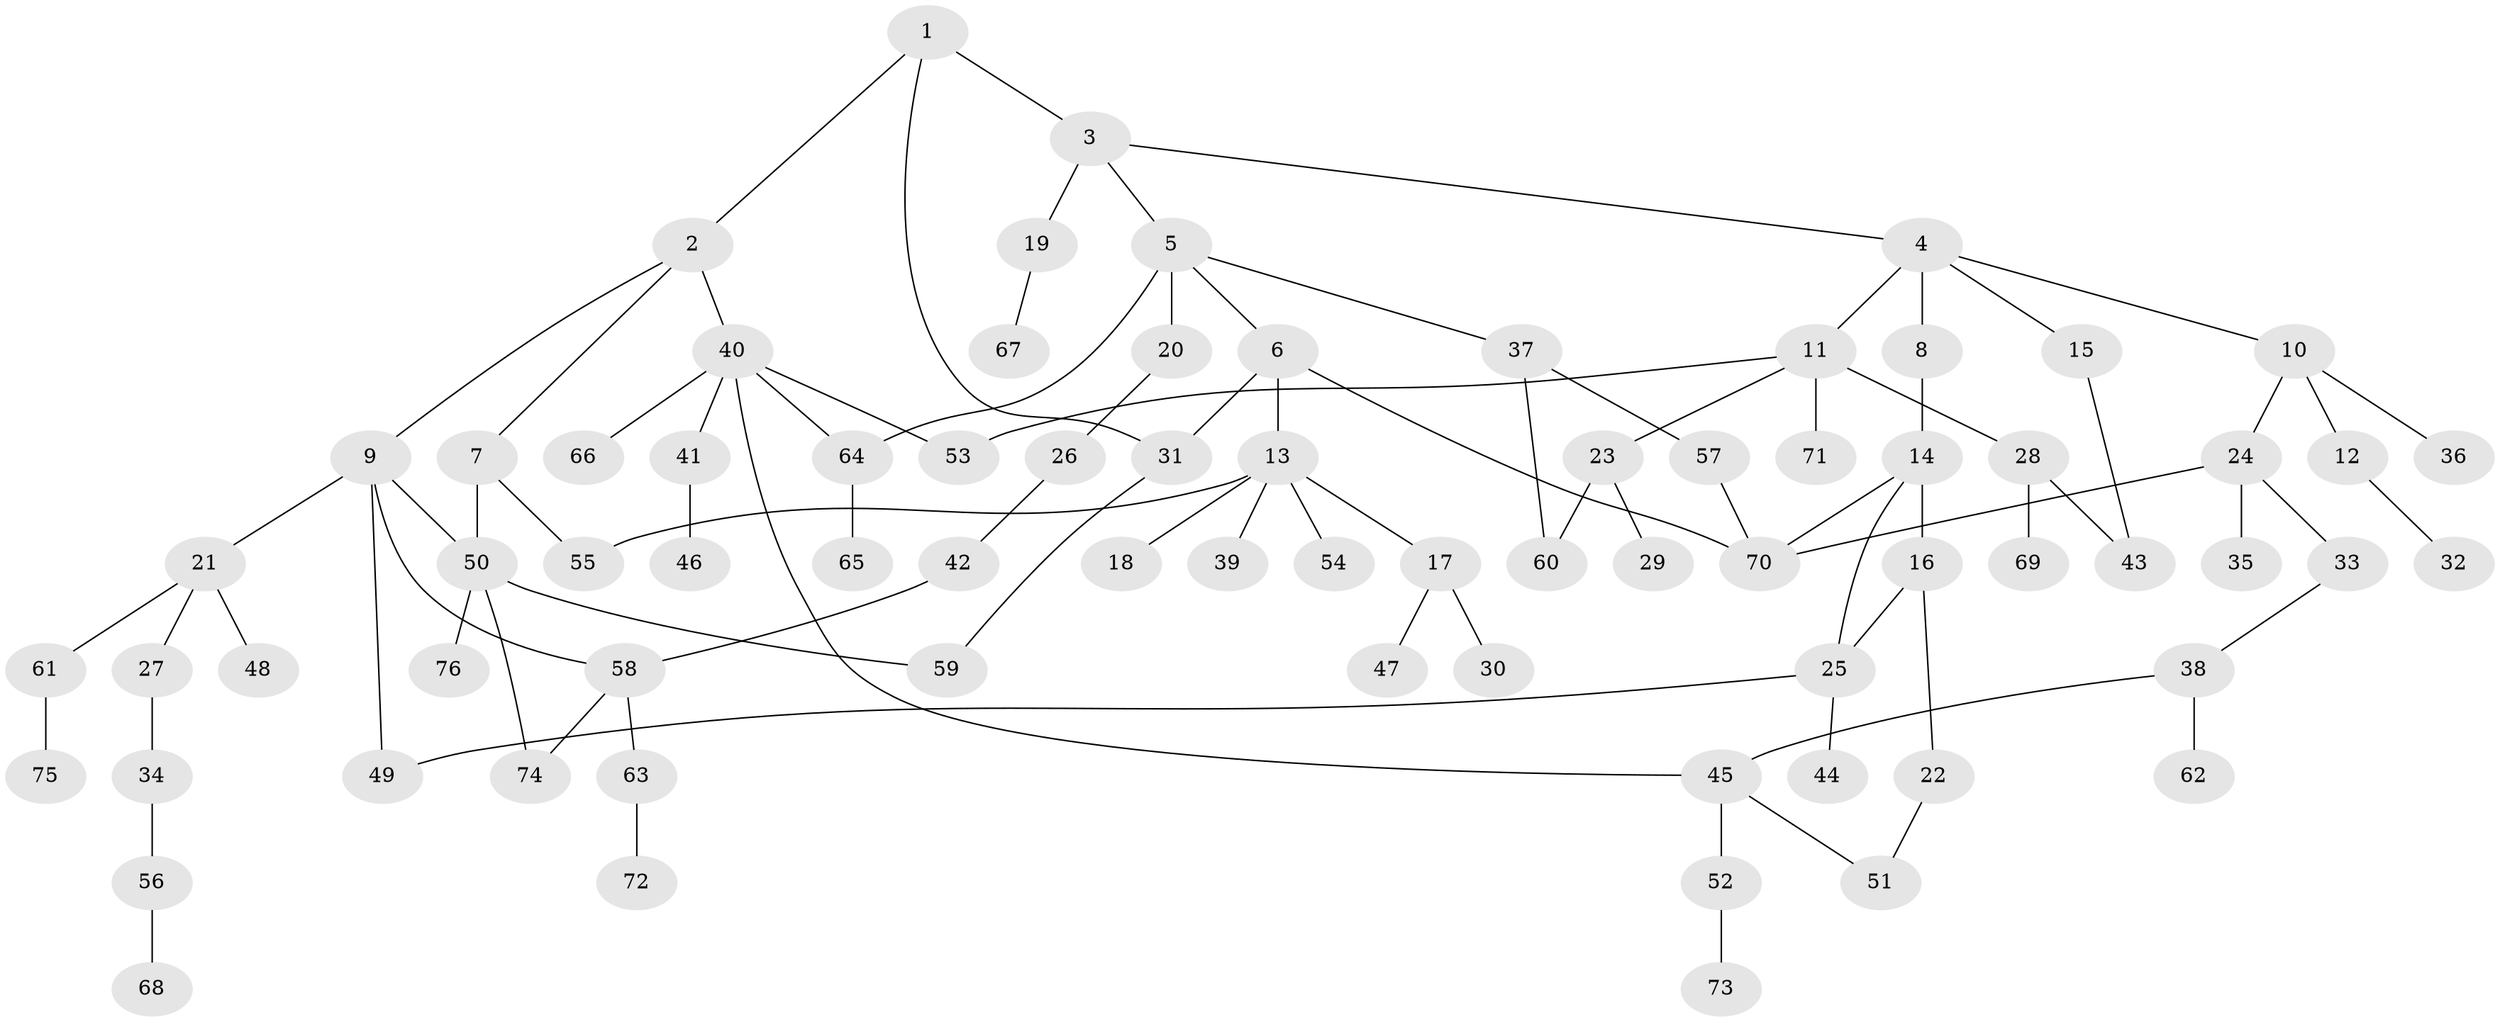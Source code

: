 // Generated by graph-tools (version 1.1) at 2025/25/03/09/25 03:25:29]
// undirected, 76 vertices, 92 edges
graph export_dot {
graph [start="1"]
  node [color=gray90,style=filled];
  1;
  2;
  3;
  4;
  5;
  6;
  7;
  8;
  9;
  10;
  11;
  12;
  13;
  14;
  15;
  16;
  17;
  18;
  19;
  20;
  21;
  22;
  23;
  24;
  25;
  26;
  27;
  28;
  29;
  30;
  31;
  32;
  33;
  34;
  35;
  36;
  37;
  38;
  39;
  40;
  41;
  42;
  43;
  44;
  45;
  46;
  47;
  48;
  49;
  50;
  51;
  52;
  53;
  54;
  55;
  56;
  57;
  58;
  59;
  60;
  61;
  62;
  63;
  64;
  65;
  66;
  67;
  68;
  69;
  70;
  71;
  72;
  73;
  74;
  75;
  76;
  1 -- 2;
  1 -- 3;
  1 -- 31;
  2 -- 7;
  2 -- 9;
  2 -- 40;
  3 -- 4;
  3 -- 5;
  3 -- 19;
  4 -- 8;
  4 -- 10;
  4 -- 11;
  4 -- 15;
  5 -- 6;
  5 -- 20;
  5 -- 37;
  5 -- 64;
  6 -- 13;
  6 -- 70;
  6 -- 31;
  7 -- 55;
  7 -- 50;
  8 -- 14;
  9 -- 21;
  9 -- 50;
  9 -- 58;
  9 -- 49;
  10 -- 12;
  10 -- 24;
  10 -- 36;
  11 -- 23;
  11 -- 28;
  11 -- 53;
  11 -- 71;
  12 -- 32;
  13 -- 17;
  13 -- 18;
  13 -- 39;
  13 -- 54;
  13 -- 55;
  14 -- 16;
  14 -- 25;
  14 -- 70;
  15 -- 43;
  16 -- 22;
  16 -- 25;
  17 -- 30;
  17 -- 47;
  19 -- 67;
  20 -- 26;
  21 -- 27;
  21 -- 48;
  21 -- 61;
  22 -- 51;
  23 -- 29;
  23 -- 60;
  24 -- 33;
  24 -- 35;
  24 -- 70;
  25 -- 44;
  25 -- 49;
  26 -- 42;
  27 -- 34;
  28 -- 43;
  28 -- 69;
  31 -- 59;
  33 -- 38;
  34 -- 56;
  37 -- 57;
  37 -- 60;
  38 -- 62;
  38 -- 45;
  40 -- 41;
  40 -- 45;
  40 -- 66;
  40 -- 53;
  40 -- 64;
  41 -- 46;
  42 -- 58;
  45 -- 51;
  45 -- 52;
  50 -- 59;
  50 -- 76;
  50 -- 74;
  52 -- 73;
  56 -- 68;
  57 -- 70;
  58 -- 63;
  58 -- 74;
  61 -- 75;
  63 -- 72;
  64 -- 65;
}
